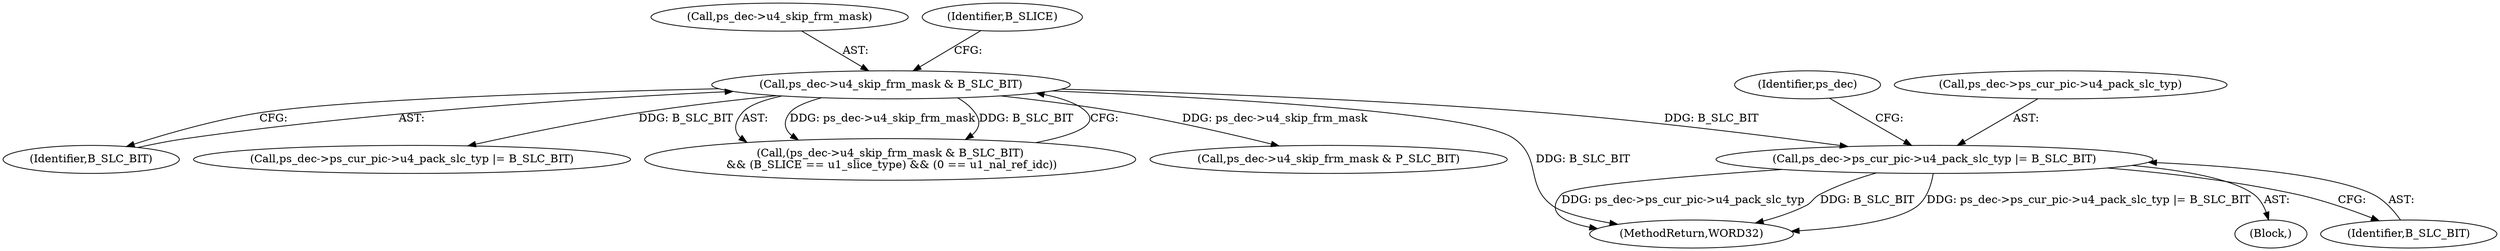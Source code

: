 digraph "0_Android_0b23c81c3dd9ec38f7e6806a3955fed1925541a0_2@pointer" {
"1001870" [label="(Call,ps_dec->ps_cur_pic->u4_pack_slc_typ |= B_SLC_BIT)"];
"1001840" [label="(Call,ps_dec->u4_skip_frm_mask & B_SLC_BIT)"];
"1002589" [label="(MethodReturn,WORD32)"];
"1001844" [label="(Identifier,B_SLC_BIT)"];
"1002491" [label="(Call,ps_dec->ps_cur_pic->u4_pack_slc_typ |= B_SLC_BIT)"];
"1001840" [label="(Call,ps_dec->u4_skip_frm_mask & B_SLC_BIT)"];
"1001869" [label="(Block,)"];
"1001879" [label="(Identifier,ps_dec)"];
"1001871" [label="(Call,ps_dec->ps_cur_pic->u4_pack_slc_typ)"];
"1001841" [label="(Call,ps_dec->u4_skip_frm_mask)"];
"1001876" [label="(Identifier,B_SLC_BIT)"];
"1001839" [label="(Call,(ps_dec->u4_skip_frm_mask & B_SLC_BIT)\n && (B_SLICE == u1_slice_type) && (0 == u1_nal_ref_idc))"];
"1001855" [label="(Call,ps_dec->u4_skip_frm_mask & P_SLC_BIT)"];
"1001870" [label="(Call,ps_dec->ps_cur_pic->u4_pack_slc_typ |= B_SLC_BIT)"];
"1001847" [label="(Identifier,B_SLICE)"];
"1001870" -> "1001869"  [label="AST: "];
"1001870" -> "1001876"  [label="CFG: "];
"1001871" -> "1001870"  [label="AST: "];
"1001876" -> "1001870"  [label="AST: "];
"1001879" -> "1001870"  [label="CFG: "];
"1001870" -> "1002589"  [label="DDG: ps_dec->ps_cur_pic->u4_pack_slc_typ |= B_SLC_BIT"];
"1001870" -> "1002589"  [label="DDG: ps_dec->ps_cur_pic->u4_pack_slc_typ"];
"1001870" -> "1002589"  [label="DDG: B_SLC_BIT"];
"1001840" -> "1001870"  [label="DDG: B_SLC_BIT"];
"1001840" -> "1001839"  [label="AST: "];
"1001840" -> "1001844"  [label="CFG: "];
"1001841" -> "1001840"  [label="AST: "];
"1001844" -> "1001840"  [label="AST: "];
"1001847" -> "1001840"  [label="CFG: "];
"1001839" -> "1001840"  [label="CFG: "];
"1001840" -> "1002589"  [label="DDG: B_SLC_BIT"];
"1001840" -> "1001839"  [label="DDG: ps_dec->u4_skip_frm_mask"];
"1001840" -> "1001839"  [label="DDG: B_SLC_BIT"];
"1001840" -> "1001855"  [label="DDG: ps_dec->u4_skip_frm_mask"];
"1001840" -> "1002491"  [label="DDG: B_SLC_BIT"];
}
